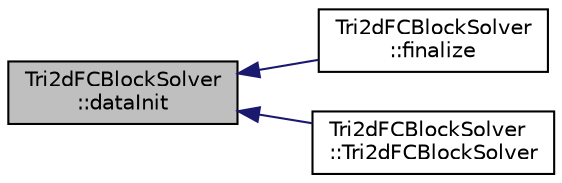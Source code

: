 digraph "Tri2dFCBlockSolver::dataInit"
{
  edge [fontname="Helvetica",fontsize="10",labelfontname="Helvetica",labelfontsize="10"];
  node [fontname="Helvetica",fontsize="10",shape=record];
  rankdir="LR";
  Node1 [label="Tri2dFCBlockSolver\l::dataInit",height=0.2,width=0.4,color="black", fillcolor="grey75", style="filled" fontcolor="black"];
  Node1 -> Node2 [dir="back",color="midnightblue",fontsize="10",style="solid",fontname="Helvetica"];
  Node2 [label="Tri2dFCBlockSolver\l::finalize",height=0.2,width=0.4,color="black", fillcolor="white", style="filled",URL="$classTri2dFCBlockSolver.html#a184c36b65b1e496eea130c87b80acf9d",tooltip="Deallocates all Tri2dFCBlockSolver data. "];
  Node1 -> Node3 [dir="back",color="midnightblue",fontsize="10",style="solid",fontname="Helvetica"];
  Node3 [label="Tri2dFCBlockSolver\l::Tri2dFCBlockSolver",height=0.2,width=0.4,color="black", fillcolor="white", style="filled",URL="$classTri2dFCBlockSolver.html#af9f35cefb9f2ba5f5cc36b901f4b6256",tooltip="Constructor for Tri2dFCBlockSolver. "];
}

